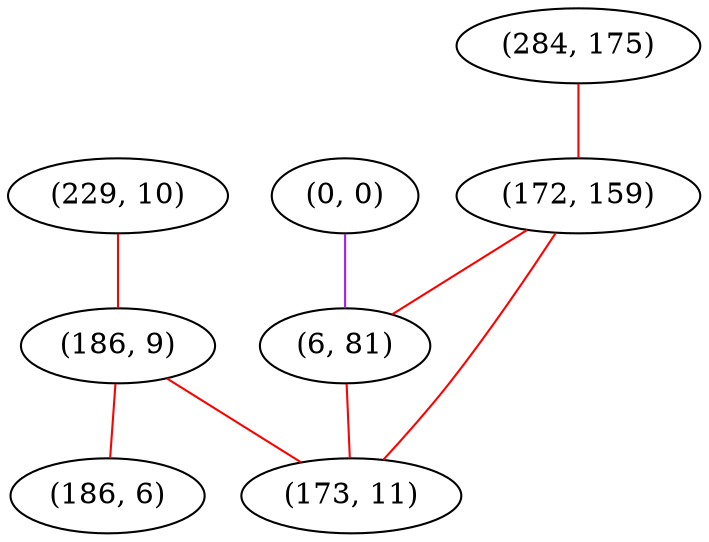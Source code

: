 graph "" {
"(0, 0)";
"(229, 10)";
"(284, 175)";
"(186, 9)";
"(172, 159)";
"(6, 81)";
"(186, 6)";
"(173, 11)";
"(0, 0)" -- "(6, 81)"  [color=purple, key=0, weight=4];
"(229, 10)" -- "(186, 9)"  [color=red, key=0, weight=1];
"(284, 175)" -- "(172, 159)"  [color=red, key=0, weight=1];
"(186, 9)" -- "(186, 6)"  [color=red, key=0, weight=1];
"(186, 9)" -- "(173, 11)"  [color=red, key=0, weight=1];
"(172, 159)" -- "(6, 81)"  [color=red, key=0, weight=1];
"(172, 159)" -- "(173, 11)"  [color=red, key=0, weight=1];
"(6, 81)" -- "(173, 11)"  [color=red, key=0, weight=1];
}
